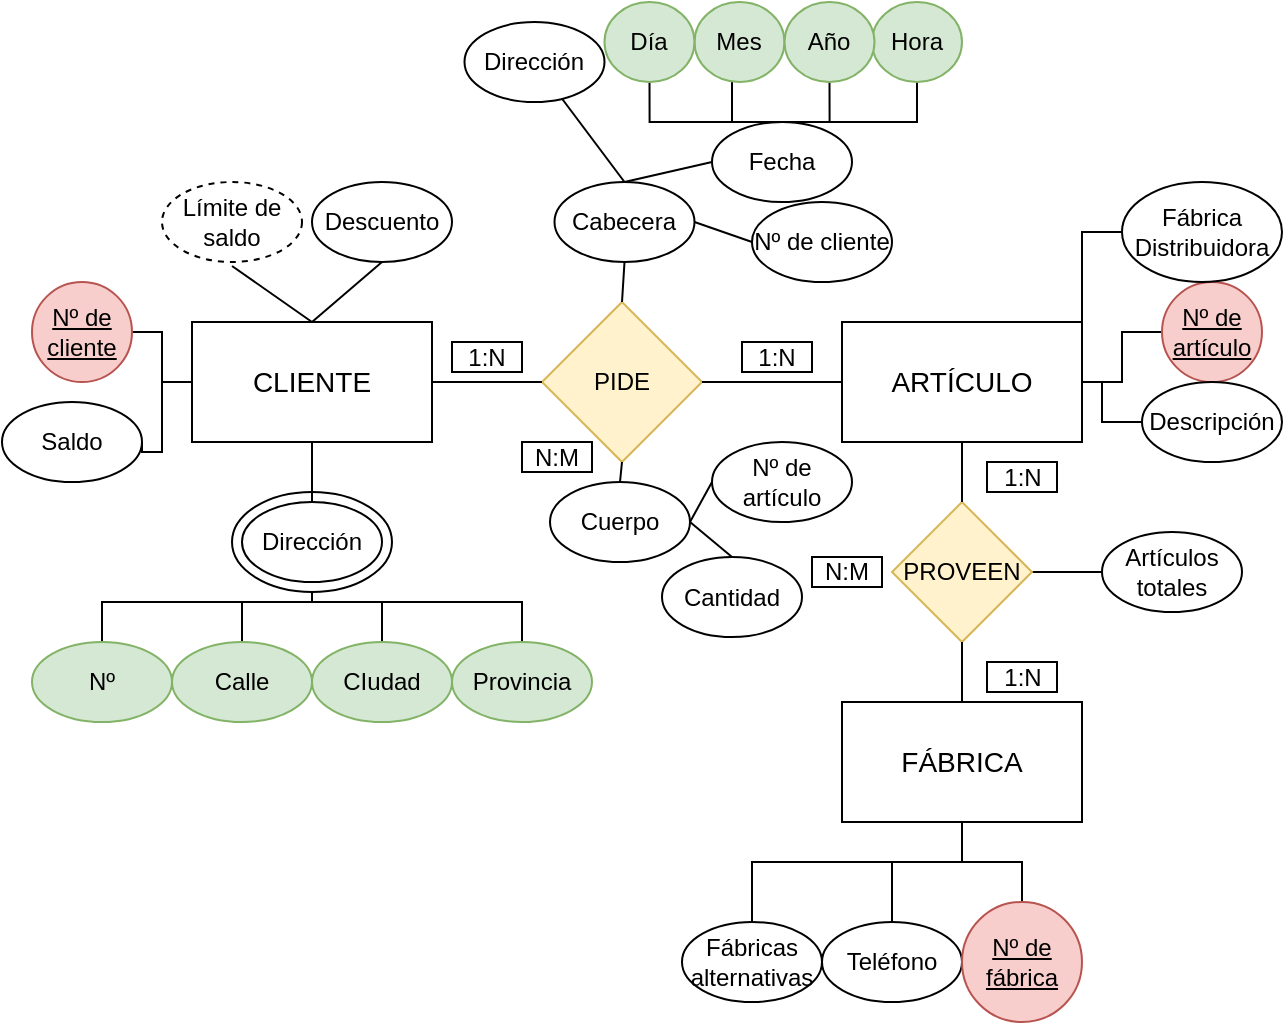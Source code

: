 <mxfile version="21.8.2" type="github">
  <diagram name="Página-1" id="TQR9zlu6BJ1Qan-c5ReP">
    <mxGraphModel dx="1434" dy="795" grid="1" gridSize="10" guides="1" tooltips="1" connect="1" arrows="1" fold="1" page="1" pageScale="1" pageWidth="827" pageHeight="1169" math="0" shadow="0">
      <root>
        <mxCell id="0" />
        <mxCell id="1" parent="0" />
        <mxCell id="3EP7MokuOxrkHio_u1YS-1" value="CLIENTE" style="rounded=0;whiteSpace=wrap;html=1;fontSize=14;" parent="1" vertex="1">
          <mxGeometry x="165" y="320" width="120" height="60" as="geometry" />
        </mxCell>
        <mxCell id="3EP7MokuOxrkHio_u1YS-2" value="ARTÍCULO" style="rounded=0;whiteSpace=wrap;html=1;fontSize=14;" parent="1" vertex="1">
          <mxGeometry x="490" y="320" width="120" height="60" as="geometry" />
        </mxCell>
        <mxCell id="3EP7MokuOxrkHio_u1YS-59" value="" style="edgeStyle=orthogonalEdgeStyle;rounded=0;orthogonalLoop=1;jettySize=auto;html=1;endArrow=none;endFill=0;" parent="1" source="3EP7MokuOxrkHio_u1YS-3" target="3EP7MokuOxrkHio_u1YS-12" edge="1">
          <mxGeometry relative="1" as="geometry">
            <Array as="points">
              <mxPoint x="515" y="590" />
              <mxPoint x="550" y="590" />
            </Array>
          </mxGeometry>
        </mxCell>
        <mxCell id="3EP7MokuOxrkHio_u1YS-3" value="Teléfono" style="ellipse;whiteSpace=wrap;html=1;" parent="1" vertex="1">
          <mxGeometry x="480" y="620" width="70" height="40" as="geometry" />
        </mxCell>
        <mxCell id="ZFye1qFsYrBGIzks9sOG-6" style="edgeStyle=orthogonalEdgeStyle;rounded=0;orthogonalLoop=1;jettySize=auto;html=1;exitX=0;exitY=0.5;exitDx=0;exitDy=0;entryX=1;entryY=0.5;entryDx=0;entryDy=0;endArrow=none;endFill=0;" edge="1" parent="1" source="3EP7MokuOxrkHio_u1YS-4" target="3EP7MokuOxrkHio_u1YS-17">
          <mxGeometry relative="1" as="geometry" />
        </mxCell>
        <mxCell id="3EP7MokuOxrkHio_u1YS-4" value="Artículos totales" style="ellipse;whiteSpace=wrap;html=1;" parent="1" vertex="1">
          <mxGeometry x="620" y="425" width="70" height="40" as="geometry" />
        </mxCell>
        <mxCell id="3EP7MokuOxrkHio_u1YS-5" value="Límite de saldo" style="ellipse;whiteSpace=wrap;html=1;strokeColor=default;dashed=1;strokeWidth=1;perimeterSpacing=2;" parent="1" vertex="1">
          <mxGeometry x="150" y="250" width="70" height="40" as="geometry" />
        </mxCell>
        <mxCell id="3EP7MokuOxrkHio_u1YS-30" value="" style="edgeStyle=orthogonalEdgeStyle;rounded=0;orthogonalLoop=1;jettySize=auto;html=1;entryX=0.5;entryY=1;entryDx=0;entryDy=0;endArrow=none;endFill=0;" parent="1" source="3EP7MokuOxrkHio_u1YS-6" target="3EP7MokuOxrkHio_u1YS-11" edge="1">
          <mxGeometry relative="1" as="geometry">
            <mxPoint x="220" y="460" as="targetPoint" />
            <Array as="points">
              <mxPoint x="330" y="460" />
              <mxPoint x="225" y="460" />
            </Array>
          </mxGeometry>
        </mxCell>
        <mxCell id="3EP7MokuOxrkHio_u1YS-6" value="Provincia" style="ellipse;whiteSpace=wrap;html=1;fillColor=#d5e8d4;strokeColor=#82b366;" parent="1" vertex="1">
          <mxGeometry x="295" y="480" width="70" height="40" as="geometry" />
        </mxCell>
        <mxCell id="3EP7MokuOxrkHio_u1YS-26" style="edgeStyle=orthogonalEdgeStyle;rounded=0;orthogonalLoop=1;jettySize=auto;html=1;exitX=0.5;exitY=0;exitDx=0;exitDy=0;endArrow=none;endFill=0;" parent="1" source="3EP7MokuOxrkHio_u1YS-7" target="3EP7MokuOxrkHio_u1YS-11" edge="1">
          <mxGeometry relative="1" as="geometry" />
        </mxCell>
        <mxCell id="3EP7MokuOxrkHio_u1YS-7" value="CIudad" style="ellipse;whiteSpace=wrap;html=1;fillColor=#d5e8d4;strokeColor=#82b366;" parent="1" vertex="1">
          <mxGeometry x="225" y="480" width="70" height="40" as="geometry" />
        </mxCell>
        <mxCell id="3EP7MokuOxrkHio_u1YS-28" style="edgeStyle=orthogonalEdgeStyle;rounded=0;orthogonalLoop=1;jettySize=auto;html=1;exitX=0.5;exitY=0;exitDx=0;exitDy=0;entryX=0.5;entryY=1;entryDx=0;entryDy=0;endArrow=none;endFill=0;" parent="1" source="3EP7MokuOxrkHio_u1YS-8" target="3EP7MokuOxrkHio_u1YS-11" edge="1">
          <mxGeometry relative="1" as="geometry" />
        </mxCell>
        <mxCell id="3EP7MokuOxrkHio_u1YS-8" value="Calle" style="ellipse;whiteSpace=wrap;html=1;fillColor=#d5e8d4;strokeColor=#82b366;" parent="1" vertex="1">
          <mxGeometry x="155" y="480" width="70" height="40" as="geometry" />
        </mxCell>
        <mxCell id="3EP7MokuOxrkHio_u1YS-31" style="edgeStyle=orthogonalEdgeStyle;rounded=0;orthogonalLoop=1;jettySize=auto;html=1;exitX=0.5;exitY=0;exitDx=0;exitDy=0;entryX=0.5;entryY=1;entryDx=0;entryDy=0;endArrow=none;endFill=0;" parent="1" source="3EP7MokuOxrkHio_u1YS-9" target="3EP7MokuOxrkHio_u1YS-11" edge="1">
          <mxGeometry relative="1" as="geometry">
            <Array as="points">
              <mxPoint x="120" y="460" />
              <mxPoint x="225" y="460" />
            </Array>
          </mxGeometry>
        </mxCell>
        <mxCell id="3EP7MokuOxrkHio_u1YS-9" value="Nº" style="ellipse;whiteSpace=wrap;html=1;fillColor=#d5e8d4;strokeColor=#82b366;" parent="1" vertex="1">
          <mxGeometry x="85" y="480" width="70" height="40" as="geometry" />
        </mxCell>
        <mxCell id="3EP7MokuOxrkHio_u1YS-10" value="" style="ellipse;whiteSpace=wrap;html=1;" parent="1" vertex="1">
          <mxGeometry x="185" y="405" width="80" height="50" as="geometry" />
        </mxCell>
        <mxCell id="3EP7MokuOxrkHio_u1YS-11" value="Dirección" style="ellipse;whiteSpace=wrap;html=1;" parent="1" vertex="1">
          <mxGeometry x="190" y="410" width="70" height="40" as="geometry" />
        </mxCell>
        <mxCell id="3EP7MokuOxrkHio_u1YS-12" value="FÁBRICA" style="rounded=0;whiteSpace=wrap;html=1;fontSize=14;" parent="1" vertex="1">
          <mxGeometry x="490" y="510" width="120" height="60" as="geometry" />
        </mxCell>
        <mxCell id="3EP7MokuOxrkHio_u1YS-22" value="" style="edgeStyle=orthogonalEdgeStyle;rounded=0;orthogonalLoop=1;jettySize=auto;html=1;endArrow=none;endFill=0;" parent="1" source="3EP7MokuOxrkHio_u1YS-13" target="3EP7MokuOxrkHio_u1YS-1" edge="1">
          <mxGeometry relative="1" as="geometry">
            <Array as="points">
              <mxPoint x="150" y="325" />
              <mxPoint x="150" y="350" />
            </Array>
          </mxGeometry>
        </mxCell>
        <mxCell id="3EP7MokuOxrkHio_u1YS-13" value="Nº de cliente" style="ellipse;whiteSpace=wrap;html=1;aspect=fixed;fillColor=#f8cecc;strokeColor=#b85450;fontStyle=4" parent="1" vertex="1">
          <mxGeometry x="85" y="300" width="50" height="50" as="geometry" />
        </mxCell>
        <mxCell id="3EP7MokuOxrkHio_u1YS-60" value="" style="edgeStyle=orthogonalEdgeStyle;rounded=0;orthogonalLoop=1;jettySize=auto;html=1;endArrow=none;endFill=0;" parent="1" source="3EP7MokuOxrkHio_u1YS-14" target="3EP7MokuOxrkHio_u1YS-12" edge="1">
          <mxGeometry relative="1" as="geometry">
            <Array as="points">
              <mxPoint x="580" y="590" />
              <mxPoint x="550" y="590" />
            </Array>
          </mxGeometry>
        </mxCell>
        <mxCell id="3EP7MokuOxrkHio_u1YS-14" value="Nº de fábrica" style="ellipse;whiteSpace=wrap;html=1;aspect=fixed;fillColor=#f8cecc;strokeColor=#b85450;fontStyle=4" parent="1" vertex="1">
          <mxGeometry x="550" y="610" width="60" height="60" as="geometry" />
        </mxCell>
        <mxCell id="3EP7MokuOxrkHio_u1YS-16" value="PIDE" style="rhombus;whiteSpace=wrap;html=1;fillColor=#fff2cc;strokeColor=#d6b656;" parent="1" vertex="1">
          <mxGeometry x="340" y="310" width="80" height="80" as="geometry" />
        </mxCell>
        <mxCell id="3EP7MokuOxrkHio_u1YS-17" value="PROVEEN" style="rhombus;whiteSpace=wrap;html=1;fillColor=#fff2cc;strokeColor=#d6b656;" parent="1" vertex="1">
          <mxGeometry x="515" y="410" width="70" height="70" as="geometry" />
        </mxCell>
        <mxCell id="3EP7MokuOxrkHio_u1YS-18" value="" style="endArrow=none;html=1;rounded=0;entryX=0;entryY=0.5;entryDx=0;entryDy=0;exitX=1;exitY=0.5;exitDx=0;exitDy=0;" parent="1" source="3EP7MokuOxrkHio_u1YS-16" target="3EP7MokuOxrkHio_u1YS-2" edge="1">
          <mxGeometry width="50" height="50" relative="1" as="geometry">
            <mxPoint x="390" y="440" as="sourcePoint" />
            <mxPoint x="440" y="390" as="targetPoint" />
          </mxGeometry>
        </mxCell>
        <mxCell id="3EP7MokuOxrkHio_u1YS-19" value="" style="endArrow=none;html=1;rounded=0;entryX=0;entryY=0.5;entryDx=0;entryDy=0;exitX=1;exitY=0.5;exitDx=0;exitDy=0;" parent="1" source="3EP7MokuOxrkHio_u1YS-1" target="3EP7MokuOxrkHio_u1YS-16" edge="1">
          <mxGeometry width="50" height="50" relative="1" as="geometry">
            <mxPoint x="390" y="440" as="sourcePoint" />
            <mxPoint x="440" y="390" as="targetPoint" />
          </mxGeometry>
        </mxCell>
        <mxCell id="3EP7MokuOxrkHio_u1YS-20" value="" style="endArrow=none;html=1;rounded=0;entryX=0.5;entryY=1;entryDx=0;entryDy=0;exitX=0.5;exitY=0;exitDx=0;exitDy=0;" parent="1" source="3EP7MokuOxrkHio_u1YS-17" target="3EP7MokuOxrkHio_u1YS-2" edge="1">
          <mxGeometry width="50" height="50" relative="1" as="geometry">
            <mxPoint x="390" y="440" as="sourcePoint" />
            <mxPoint x="440" y="390" as="targetPoint" />
          </mxGeometry>
        </mxCell>
        <mxCell id="3EP7MokuOxrkHio_u1YS-21" value="" style="endArrow=none;html=1;rounded=0;entryX=0.5;entryY=0;entryDx=0;entryDy=0;exitX=0.5;exitY=1;exitDx=0;exitDy=0;" parent="1" source="3EP7MokuOxrkHio_u1YS-17" target="3EP7MokuOxrkHio_u1YS-12" edge="1">
          <mxGeometry width="50" height="50" relative="1" as="geometry">
            <mxPoint x="390" y="440" as="sourcePoint" />
            <mxPoint x="440" y="390" as="targetPoint" />
          </mxGeometry>
        </mxCell>
        <mxCell id="3EP7MokuOxrkHio_u1YS-24" value="" style="edgeStyle=orthogonalEdgeStyle;rounded=0;orthogonalLoop=1;jettySize=auto;html=1;endArrow=none;endFill=0;" parent="1" source="3EP7MokuOxrkHio_u1YS-23" target="3EP7MokuOxrkHio_u1YS-2" edge="1">
          <mxGeometry relative="1" as="geometry" />
        </mxCell>
        <mxCell id="3EP7MokuOxrkHio_u1YS-23" value="Nº de artículo" style="ellipse;whiteSpace=wrap;html=1;aspect=fixed;fillColor=#f8cecc;strokeColor=#b85450;fontStyle=4" parent="1" vertex="1">
          <mxGeometry x="650" y="300" width="50" height="50" as="geometry" />
        </mxCell>
        <mxCell id="3EP7MokuOxrkHio_u1YS-53" style="edgeStyle=orthogonalEdgeStyle;rounded=0;orthogonalLoop=1;jettySize=auto;html=1;exitX=0.5;exitY=0;exitDx=0;exitDy=0;endArrow=none;endFill=0;" parent="1" source="3EP7MokuOxrkHio_u1YS-32" target="3EP7MokuOxrkHio_u1YS-47" edge="1">
          <mxGeometry relative="1" as="geometry">
            <Array as="points">
              <mxPoint x="435" y="220" />
            </Array>
          </mxGeometry>
        </mxCell>
        <mxCell id="ZFye1qFsYrBGIzks9sOG-1" style="edgeStyle=orthogonalEdgeStyle;rounded=0;orthogonalLoop=1;jettySize=auto;html=1;exitX=0.5;exitY=0;exitDx=0;exitDy=0;entryX=0.5;entryY=1;entryDx=0;entryDy=0;endArrow=none;endFill=0;" edge="1" parent="1" source="3EP7MokuOxrkHio_u1YS-32" target="3EP7MokuOxrkHio_u1YS-49">
          <mxGeometry relative="1" as="geometry" />
        </mxCell>
        <mxCell id="ZFye1qFsYrBGIzks9sOG-2" style="edgeStyle=orthogonalEdgeStyle;rounded=0;orthogonalLoop=1;jettySize=auto;html=1;exitX=0.5;exitY=0;exitDx=0;exitDy=0;entryX=0.5;entryY=1;entryDx=0;entryDy=0;endArrow=none;endFill=0;" edge="1" parent="1" source="3EP7MokuOxrkHio_u1YS-32" target="3EP7MokuOxrkHio_u1YS-45">
          <mxGeometry relative="1" as="geometry">
            <Array as="points">
              <mxPoint x="528" y="220" />
            </Array>
          </mxGeometry>
        </mxCell>
        <mxCell id="ZFye1qFsYrBGIzks9sOG-4" style="edgeStyle=orthogonalEdgeStyle;rounded=0;orthogonalLoop=1;jettySize=auto;html=1;exitX=0.5;exitY=0;exitDx=0;exitDy=0;entryX=0.5;entryY=1;entryDx=0;entryDy=0;endArrow=none;endFill=0;" edge="1" parent="1" source="3EP7MokuOxrkHio_u1YS-32" target="3EP7MokuOxrkHio_u1YS-48">
          <mxGeometry relative="1" as="geometry">
            <Array as="points">
              <mxPoint x="394" y="220" />
            </Array>
          </mxGeometry>
        </mxCell>
        <mxCell id="3EP7MokuOxrkHio_u1YS-32" value="Fecha" style="ellipse;whiteSpace=wrap;html=1;" parent="1" vertex="1">
          <mxGeometry x="425" y="220" width="70" height="40" as="geometry" />
        </mxCell>
        <mxCell id="3EP7MokuOxrkHio_u1YS-33" value="Descuento" style="ellipse;whiteSpace=wrap;html=1;" parent="1" vertex="1">
          <mxGeometry x="225" y="250" width="70" height="40" as="geometry" />
        </mxCell>
        <mxCell id="3EP7MokuOxrkHio_u1YS-36" style="edgeStyle=orthogonalEdgeStyle;rounded=0;orthogonalLoop=1;jettySize=auto;html=1;exitX=1;exitY=0.5;exitDx=0;exitDy=0;entryX=0;entryY=0.5;entryDx=0;entryDy=0;endArrow=none;endFill=0;" parent="1" source="3EP7MokuOxrkHio_u1YS-34" target="3EP7MokuOxrkHio_u1YS-1" edge="1">
          <mxGeometry relative="1" as="geometry">
            <Array as="points">
              <mxPoint x="140" y="385" />
              <mxPoint x="150" y="385" />
              <mxPoint x="150" y="350" />
            </Array>
          </mxGeometry>
        </mxCell>
        <mxCell id="3EP7MokuOxrkHio_u1YS-34" value="&lt;div&gt;Saldo&lt;/div&gt;" style="ellipse;whiteSpace=wrap;html=1;fontSize=12;" parent="1" vertex="1">
          <mxGeometry x="70" y="360" width="70" height="40" as="geometry" />
        </mxCell>
        <mxCell id="3EP7MokuOxrkHio_u1YS-58" value="" style="edgeStyle=orthogonalEdgeStyle;rounded=0;orthogonalLoop=1;jettySize=auto;html=1;endArrow=none;endFill=0;" parent="1" source="3EP7MokuOxrkHio_u1YS-40" target="3EP7MokuOxrkHio_u1YS-2" edge="1">
          <mxGeometry relative="1" as="geometry" />
        </mxCell>
        <mxCell id="3EP7MokuOxrkHio_u1YS-40" value="Descripción" style="ellipse;whiteSpace=wrap;html=1;" parent="1" vertex="1">
          <mxGeometry x="640" y="350" width="70" height="40" as="geometry" />
        </mxCell>
        <mxCell id="3EP7MokuOxrkHio_u1YS-41" value="Cuerpo" style="ellipse;whiteSpace=wrap;html=1;" parent="1" vertex="1">
          <mxGeometry x="344" y="400" width="70" height="40" as="geometry" />
        </mxCell>
        <mxCell id="ZFye1qFsYrBGIzks9sOG-7" style="edgeStyle=orthogonalEdgeStyle;rounded=0;orthogonalLoop=1;jettySize=auto;html=1;exitX=0.5;exitY=0;exitDx=0;exitDy=0;entryX=0.5;entryY=1;entryDx=0;entryDy=0;endArrow=none;endFill=0;" edge="1" parent="1" source="3EP7MokuOxrkHio_u1YS-42" target="3EP7MokuOxrkHio_u1YS-12">
          <mxGeometry relative="1" as="geometry">
            <Array as="points">
              <mxPoint x="445" y="590" />
              <mxPoint x="550" y="590" />
            </Array>
          </mxGeometry>
        </mxCell>
        <mxCell id="3EP7MokuOxrkHio_u1YS-42" value="Fábricas alternativas" style="ellipse;whiteSpace=wrap;html=1;" parent="1" vertex="1">
          <mxGeometry x="410" y="620" width="70" height="40" as="geometry" />
        </mxCell>
        <mxCell id="3EP7MokuOxrkHio_u1YS-56" value="" style="edgeStyle=orthogonalEdgeStyle;rounded=0;orthogonalLoop=1;jettySize=auto;html=1;entryX=1;entryY=0;entryDx=0;entryDy=0;endArrow=none;endFill=0;" parent="1" source="3EP7MokuOxrkHio_u1YS-44" target="3EP7MokuOxrkHio_u1YS-2" edge="1">
          <mxGeometry relative="1" as="geometry">
            <mxPoint x="575" y="280" as="targetPoint" />
          </mxGeometry>
        </mxCell>
        <mxCell id="3EP7MokuOxrkHio_u1YS-44" value="Fábrica Distribuidora" style="ellipse;whiteSpace=wrap;html=1;" parent="1" vertex="1">
          <mxGeometry x="630" y="250" width="80" height="50" as="geometry" />
        </mxCell>
        <mxCell id="3EP7MokuOxrkHio_u1YS-45" value="Hora" style="ellipse;whiteSpace=wrap;html=1;fillColor=#d5e8d4;strokeColor=#82b366;" parent="1" vertex="1">
          <mxGeometry x="505" y="160" width="45" height="40" as="geometry" />
        </mxCell>
        <mxCell id="3EP7MokuOxrkHio_u1YS-47" value="Mes" style="ellipse;whiteSpace=wrap;html=1;fillColor=#d5e8d4;strokeColor=#82b366;" parent="1" vertex="1">
          <mxGeometry x="416.25" y="160" width="45" height="40" as="geometry" />
        </mxCell>
        <mxCell id="3EP7MokuOxrkHio_u1YS-48" value="Día" style="ellipse;whiteSpace=wrap;html=1;fillColor=#d5e8d4;strokeColor=#82b366;" parent="1" vertex="1">
          <mxGeometry x="371.25" y="160" width="45" height="40" as="geometry" />
        </mxCell>
        <mxCell id="3EP7MokuOxrkHio_u1YS-49" value="Año" style="ellipse;whiteSpace=wrap;html=1;fillColor=#d5e8d4;strokeColor=#82b366;" parent="1" vertex="1">
          <mxGeometry x="461.25" y="160" width="45" height="40" as="geometry" />
        </mxCell>
        <mxCell id="ZFye1qFsYrBGIzks9sOG-8" value="Cabecera" style="ellipse;whiteSpace=wrap;html=1;" vertex="1" parent="1">
          <mxGeometry x="346.25" y="250" width="70" height="40" as="geometry" />
        </mxCell>
        <mxCell id="ZFye1qFsYrBGIzks9sOG-15" value="Nº de cliente" style="ellipse;whiteSpace=wrap;html=1;" vertex="1" parent="1">
          <mxGeometry x="445" y="260" width="70" height="40" as="geometry" />
        </mxCell>
        <mxCell id="ZFye1qFsYrBGIzks9sOG-16" value="Dirección" style="ellipse;whiteSpace=wrap;html=1;" vertex="1" parent="1">
          <mxGeometry x="301.25" y="170" width="70" height="40" as="geometry" />
        </mxCell>
        <mxCell id="ZFye1qFsYrBGIzks9sOG-19" value="Nº de artículo" style="ellipse;whiteSpace=wrap;html=1;" vertex="1" parent="1">
          <mxGeometry x="425" y="380" width="70" height="40" as="geometry" />
        </mxCell>
        <mxCell id="ZFye1qFsYrBGIzks9sOG-22" value="Cantidad" style="ellipse;whiteSpace=wrap;html=1;" vertex="1" parent="1">
          <mxGeometry x="400" y="437.5" width="70" height="40" as="geometry" />
        </mxCell>
        <mxCell id="ZFye1qFsYrBGIzks9sOG-27" value="1:N" style="rounded=0;whiteSpace=wrap;html=1;" vertex="1" parent="1">
          <mxGeometry x="440" y="330" width="35" height="15" as="geometry" />
        </mxCell>
        <mxCell id="ZFye1qFsYrBGIzks9sOG-30" value="1:N" style="rounded=0;whiteSpace=wrap;html=1;" vertex="1" parent="1">
          <mxGeometry x="295" y="330" width="35" height="15" as="geometry" />
        </mxCell>
        <mxCell id="ZFye1qFsYrBGIzks9sOG-31" value="1:N" style="rounded=0;whiteSpace=wrap;html=1;" vertex="1" parent="1">
          <mxGeometry x="562.5" y="390" width="35" height="15" as="geometry" />
        </mxCell>
        <mxCell id="ZFye1qFsYrBGIzks9sOG-32" value="1:N" style="rounded=0;whiteSpace=wrap;html=1;" vertex="1" parent="1">
          <mxGeometry x="562.5" y="490" width="35" height="15" as="geometry" />
        </mxCell>
        <mxCell id="ZFye1qFsYrBGIzks9sOG-33" value="N:M" style="rounded=0;whiteSpace=wrap;html=1;" vertex="1" parent="1">
          <mxGeometry x="475" y="437.5" width="35" height="15" as="geometry" />
        </mxCell>
        <mxCell id="ZFye1qFsYrBGIzks9sOG-34" value="N:M" style="rounded=0;whiteSpace=wrap;html=1;" vertex="1" parent="1">
          <mxGeometry x="330" y="380" width="35" height="15" as="geometry" />
        </mxCell>
        <mxCell id="ZFye1qFsYrBGIzks9sOG-35" value="" style="endArrow=none;html=1;rounded=0;entryX=0.5;entryY=1;entryDx=0;entryDy=0;exitX=0.5;exitY=0;exitDx=0;exitDy=0;" edge="1" parent="1" source="3EP7MokuOxrkHio_u1YS-11" target="3EP7MokuOxrkHio_u1YS-1">
          <mxGeometry width="50" height="50" relative="1" as="geometry">
            <mxPoint x="390" y="440" as="sourcePoint" />
            <mxPoint x="440" y="390" as="targetPoint" />
          </mxGeometry>
        </mxCell>
        <mxCell id="ZFye1qFsYrBGIzks9sOG-36" value="" style="endArrow=none;html=1;rounded=0;entryX=0.5;entryY=0;entryDx=0;entryDy=0;exitX=1;exitY=0.5;exitDx=0;exitDy=0;" edge="1" parent="1" source="3EP7MokuOxrkHio_u1YS-41" target="ZFye1qFsYrBGIzks9sOG-22">
          <mxGeometry width="50" height="50" relative="1" as="geometry">
            <mxPoint x="390" y="440" as="sourcePoint" />
            <mxPoint x="440" y="390" as="targetPoint" />
          </mxGeometry>
        </mxCell>
        <mxCell id="ZFye1qFsYrBGIzks9sOG-37" value="" style="endArrow=none;html=1;rounded=0;entryX=0;entryY=0.5;entryDx=0;entryDy=0;exitX=1;exitY=0.5;exitDx=0;exitDy=0;" edge="1" parent="1" source="3EP7MokuOxrkHio_u1YS-41" target="ZFye1qFsYrBGIzks9sOG-19">
          <mxGeometry width="50" height="50" relative="1" as="geometry">
            <mxPoint x="425" y="430" as="sourcePoint" />
            <mxPoint x="440" y="390" as="targetPoint" />
          </mxGeometry>
        </mxCell>
        <mxCell id="ZFye1qFsYrBGIzks9sOG-38" value="" style="endArrow=none;html=1;rounded=0;entryX=0.5;entryY=1;entryDx=0;entryDy=0;exitX=0.5;exitY=0;exitDx=0;exitDy=0;" edge="1" parent="1" source="3EP7MokuOxrkHio_u1YS-41" target="3EP7MokuOxrkHio_u1YS-16">
          <mxGeometry width="50" height="50" relative="1" as="geometry">
            <mxPoint x="390" y="440" as="sourcePoint" />
            <mxPoint x="440" y="390" as="targetPoint" />
          </mxGeometry>
        </mxCell>
        <mxCell id="ZFye1qFsYrBGIzks9sOG-39" value="" style="endArrow=none;html=1;rounded=0;entryX=0.5;entryY=1;entryDx=0;entryDy=0;exitX=0.5;exitY=0;exitDx=0;exitDy=0;" edge="1" parent="1" source="3EP7MokuOxrkHio_u1YS-16" target="ZFye1qFsYrBGIzks9sOG-8">
          <mxGeometry width="50" height="50" relative="1" as="geometry">
            <mxPoint x="390" y="440" as="sourcePoint" />
            <mxPoint x="440" y="390" as="targetPoint" />
          </mxGeometry>
        </mxCell>
        <mxCell id="ZFye1qFsYrBGIzks9sOG-40" value="" style="endArrow=none;html=1;rounded=0;entryX=0;entryY=0.5;entryDx=0;entryDy=0;exitX=1;exitY=0.5;exitDx=0;exitDy=0;" edge="1" parent="1" source="ZFye1qFsYrBGIzks9sOG-8" target="ZFye1qFsYrBGIzks9sOG-15">
          <mxGeometry width="50" height="50" relative="1" as="geometry">
            <mxPoint x="390" y="440" as="sourcePoint" />
            <mxPoint x="440" y="390" as="targetPoint" />
          </mxGeometry>
        </mxCell>
        <mxCell id="ZFye1qFsYrBGIzks9sOG-41" value="" style="endArrow=none;html=1;rounded=0;entryX=0;entryY=0.5;entryDx=0;entryDy=0;exitX=0.5;exitY=0;exitDx=0;exitDy=0;" edge="1" parent="1" source="ZFye1qFsYrBGIzks9sOG-8" target="3EP7MokuOxrkHio_u1YS-32">
          <mxGeometry width="50" height="50" relative="1" as="geometry">
            <mxPoint x="390" y="440" as="sourcePoint" />
            <mxPoint x="440" y="390" as="targetPoint" />
          </mxGeometry>
        </mxCell>
        <mxCell id="ZFye1qFsYrBGIzks9sOG-42" value="" style="endArrow=none;html=1;rounded=0;exitX=0.5;exitY=0;exitDx=0;exitDy=0;" edge="1" parent="1" source="ZFye1qFsYrBGIzks9sOG-8" target="ZFye1qFsYrBGIzks9sOG-16">
          <mxGeometry width="50" height="50" relative="1" as="geometry">
            <mxPoint x="390" y="440" as="sourcePoint" />
            <mxPoint x="440" y="390" as="targetPoint" />
          </mxGeometry>
        </mxCell>
        <mxCell id="ZFye1qFsYrBGIzks9sOG-43" value="" style="endArrow=none;html=1;rounded=0;entryX=0.5;entryY=1;entryDx=0;entryDy=0;exitX=0.5;exitY=0;exitDx=0;exitDy=0;" edge="1" parent="1" source="3EP7MokuOxrkHio_u1YS-1" target="3EP7MokuOxrkHio_u1YS-33">
          <mxGeometry width="50" height="50" relative="1" as="geometry">
            <mxPoint x="390" y="440" as="sourcePoint" />
            <mxPoint x="440" y="390" as="targetPoint" />
          </mxGeometry>
        </mxCell>
        <mxCell id="ZFye1qFsYrBGIzks9sOG-44" value="" style="endArrow=none;html=1;rounded=0;entryX=0.5;entryY=1;entryDx=0;entryDy=0;exitX=0.5;exitY=0;exitDx=0;exitDy=0;" edge="1" parent="1" source="3EP7MokuOxrkHio_u1YS-1" target="3EP7MokuOxrkHio_u1YS-5">
          <mxGeometry width="50" height="50" relative="1" as="geometry">
            <mxPoint x="390" y="440" as="sourcePoint" />
            <mxPoint x="440" y="390" as="targetPoint" />
          </mxGeometry>
        </mxCell>
      </root>
    </mxGraphModel>
  </diagram>
</mxfile>

